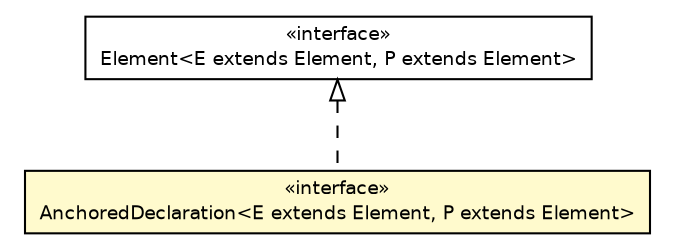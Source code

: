 #!/usr/local/bin/dot
#
# Class diagram 
# Generated by UMLGraph version 5.2 (http://www.umlgraph.org/)
#

digraph G {
	edge [fontname="Helvetica",fontsize=10,labelfontname="Helvetica",labelfontsize=10];
	node [fontname="Helvetica",fontsize=10,shape=plaintext];
	nodesep=0.25;
	ranksep=0.5;
	// chameleon.core.element.Element<E extends chameleon.core.element.Element, P extends chameleon.core.element.Element>
	c15047 [label=<<table title="chameleon.core.element.Element" border="0" cellborder="1" cellspacing="0" cellpadding="2" port="p" href="../../element/Element.html">
		<tr><td><table border="0" cellspacing="0" cellpadding="1">
<tr><td align="center" balign="center"> &#171;interface&#187; </td></tr>
<tr><td align="center" balign="center"> Element&lt;E extends Element, P extends Element&gt; </td></tr>
		</table></td></tr>
		</table>>, fontname="Helvetica", fontcolor="black", fontsize=9.0];
	// chameleon.core.method.exception.AnchoredDeclaration<E extends chameleon.core.element.Element, P extends chameleon.core.element.Element>
	c15098 [label=<<table title="chameleon.core.method.exception.AnchoredDeclaration" border="0" cellborder="1" cellspacing="0" cellpadding="2" port="p" bgcolor="lemonChiffon" href="./AnchoredDeclaration.html">
		<tr><td><table border="0" cellspacing="0" cellpadding="1">
<tr><td align="center" balign="center"> &#171;interface&#187; </td></tr>
<tr><td align="center" balign="center"> AnchoredDeclaration&lt;E extends Element, P extends Element&gt; </td></tr>
		</table></td></tr>
		</table>>, fontname="Helvetica", fontcolor="black", fontsize=9.0];
	//chameleon.core.method.exception.AnchoredDeclaration<E extends chameleon.core.element.Element, P extends chameleon.core.element.Element> implements chameleon.core.element.Element<E extends chameleon.core.element.Element, P extends chameleon.core.element.Element>
	c15047:p -> c15098:p [dir=back,arrowtail=empty,style=dashed];
}


